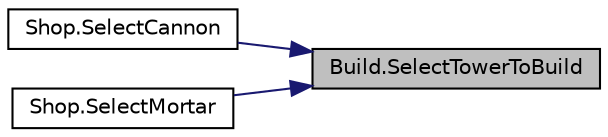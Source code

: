 digraph "Build.SelectTowerToBuild"
{
 // LATEX_PDF_SIZE
  edge [fontname="Helvetica",fontsize="10",labelfontname="Helvetica",labelfontsize="10"];
  node [fontname="Helvetica",fontsize="10",shape=record];
  rankdir="RL";
  Node1 [label="Build.SelectTowerToBuild",height=0.2,width=0.4,color="black", fillcolor="grey75", style="filled", fontcolor="black",tooltip=" "];
  Node1 -> Node2 [dir="back",color="midnightblue",fontsize="10",style="solid",fontname="Helvetica"];
  Node2 [label="Shop.SelectCannon",height=0.2,width=0.4,color="black", fillcolor="white", style="filled",URL="$class_shop.html#a97404e9d4c2065fc6d6b478a42e6d679",tooltip=" "];
  Node1 -> Node3 [dir="back",color="midnightblue",fontsize="10",style="solid",fontname="Helvetica"];
  Node3 [label="Shop.SelectMortar",height=0.2,width=0.4,color="black", fillcolor="white", style="filled",URL="$class_shop.html#acdb3964548d987970f2707f51ee94759",tooltip=" "];
}
